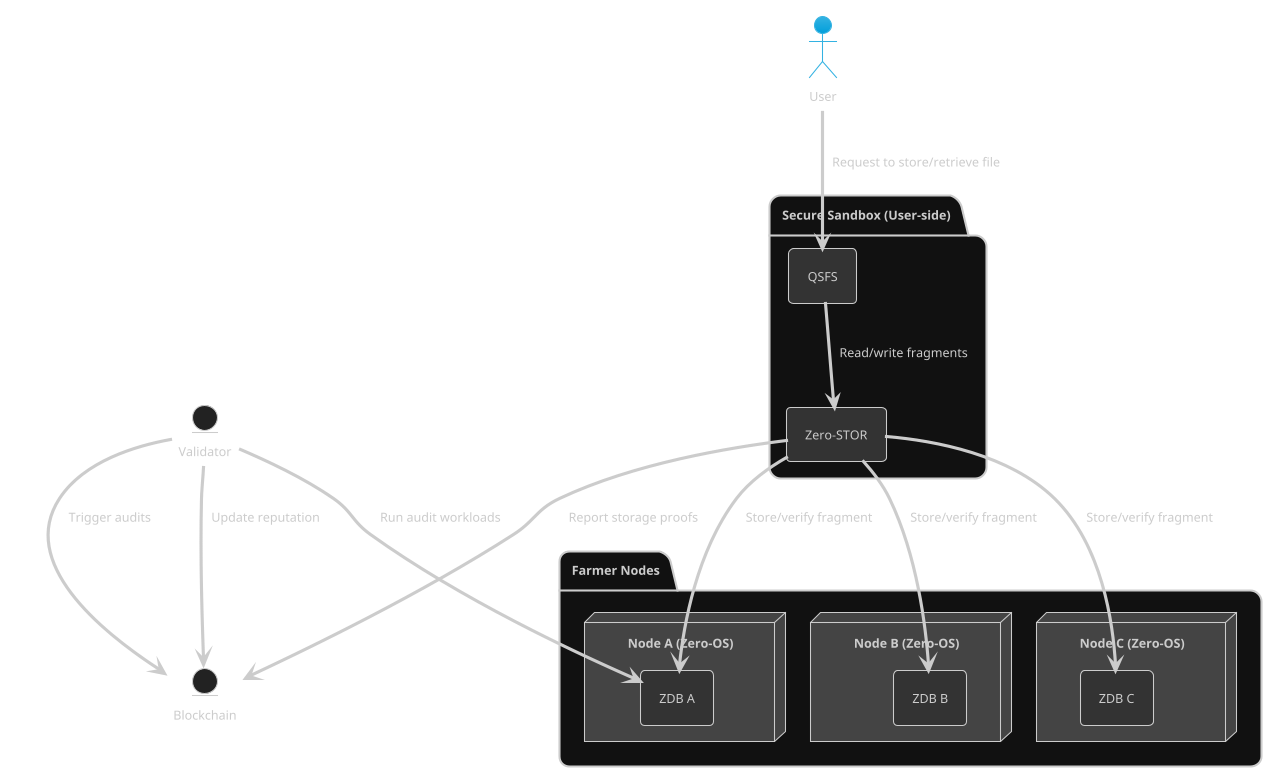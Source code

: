 
@startuml
!theme bluegray
skinparam backgroundColor transparent
skinparam shadowing false
skinparam componentStyle rectangle

skinparam defaultFontColor #CCCCCC
skinparam ArrowColor #CCCCCC

skinparam package {
  FontColor #CCCCCC
  BorderColor #CCCCCC
  BackgroundColor #111111
}
skinparam node {
  FontColor #CCCCCC
  BorderColor #CCCCCC
  BackgroundColor #444444
}
skinparam component {
  FontColor #CCCCCC
  BorderColor #CCCCCC
  BackgroundColor #333333
}
skinparam entity {
  FontColor #CCCCCC
  BorderColor #CCCCCC
  BackgroundColor #222222
}
skinparam actor {
  FontColor #CCCCCC
}

actor User
package "Secure Sandbox (User-side)" {
  component QSFS as "QSFS"
  component ZeroStor as "Zero-STOR"
}

package "Farmer Nodes" {
  node Node1 as "Node A (Zero-OS)" {
    component ZDB1 as "ZDB A"
  }
  node Node2 as "Node B (Zero-OS)" {
    component ZDB2 as "ZDB B"
  }
  node Node3 as "Node C (Zero-OS)" {
    component ZDB3 as "ZDB C"
  }
}

entity Blockchain
entity Validator

User --> QSFS : Request to store/retrieve file
QSFS --> ZeroStor : Read/write fragments

ZeroStor --> ZDB1 : Store/verify fragment
ZeroStor --> ZDB2 : Store/verify fragment
ZeroStor --> ZDB3 : Store/verify fragment

ZeroStor --> Blockchain : Report storage proofs
Validator --> Blockchain : Trigger audits
Validator --> ZDB1 : Run audit workloads
Validator --> Blockchain : Update reputation

@enduml

